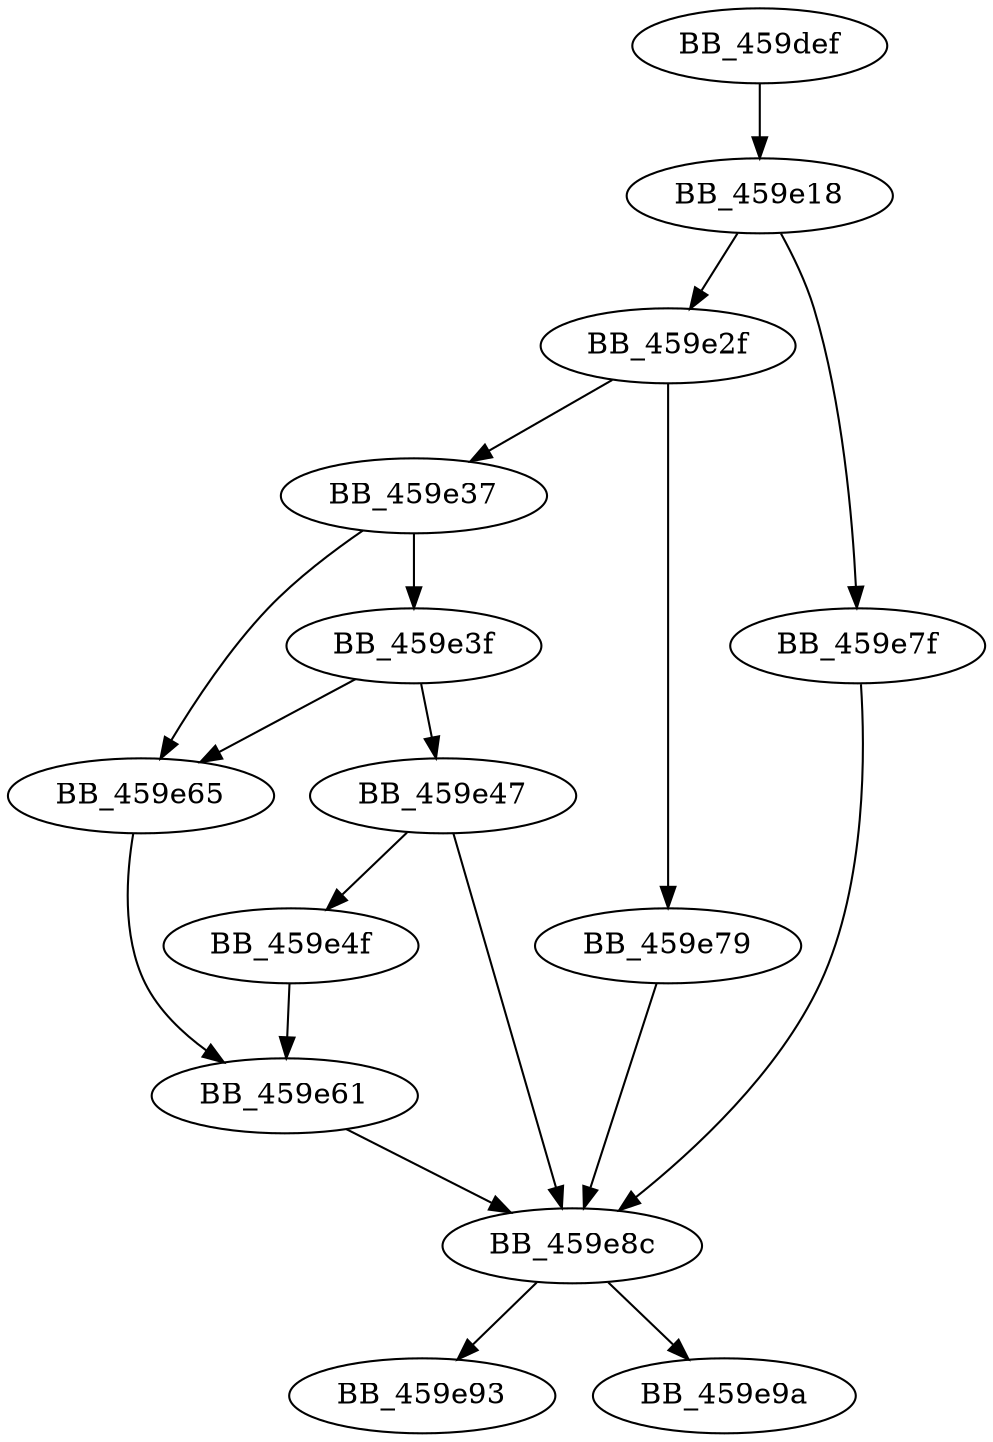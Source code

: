 DiGraph sub_459DEF{
BB_459def->BB_459e18
BB_459e18->BB_459e2f
BB_459e18->BB_459e7f
BB_459e2f->BB_459e37
BB_459e2f->BB_459e79
BB_459e37->BB_459e3f
BB_459e37->BB_459e65
BB_459e3f->BB_459e47
BB_459e3f->BB_459e65
BB_459e47->BB_459e4f
BB_459e47->BB_459e8c
BB_459e4f->BB_459e61
BB_459e61->BB_459e8c
BB_459e65->BB_459e61
BB_459e79->BB_459e8c
BB_459e7f->BB_459e8c
BB_459e8c->BB_459e93
BB_459e8c->BB_459e9a
}
